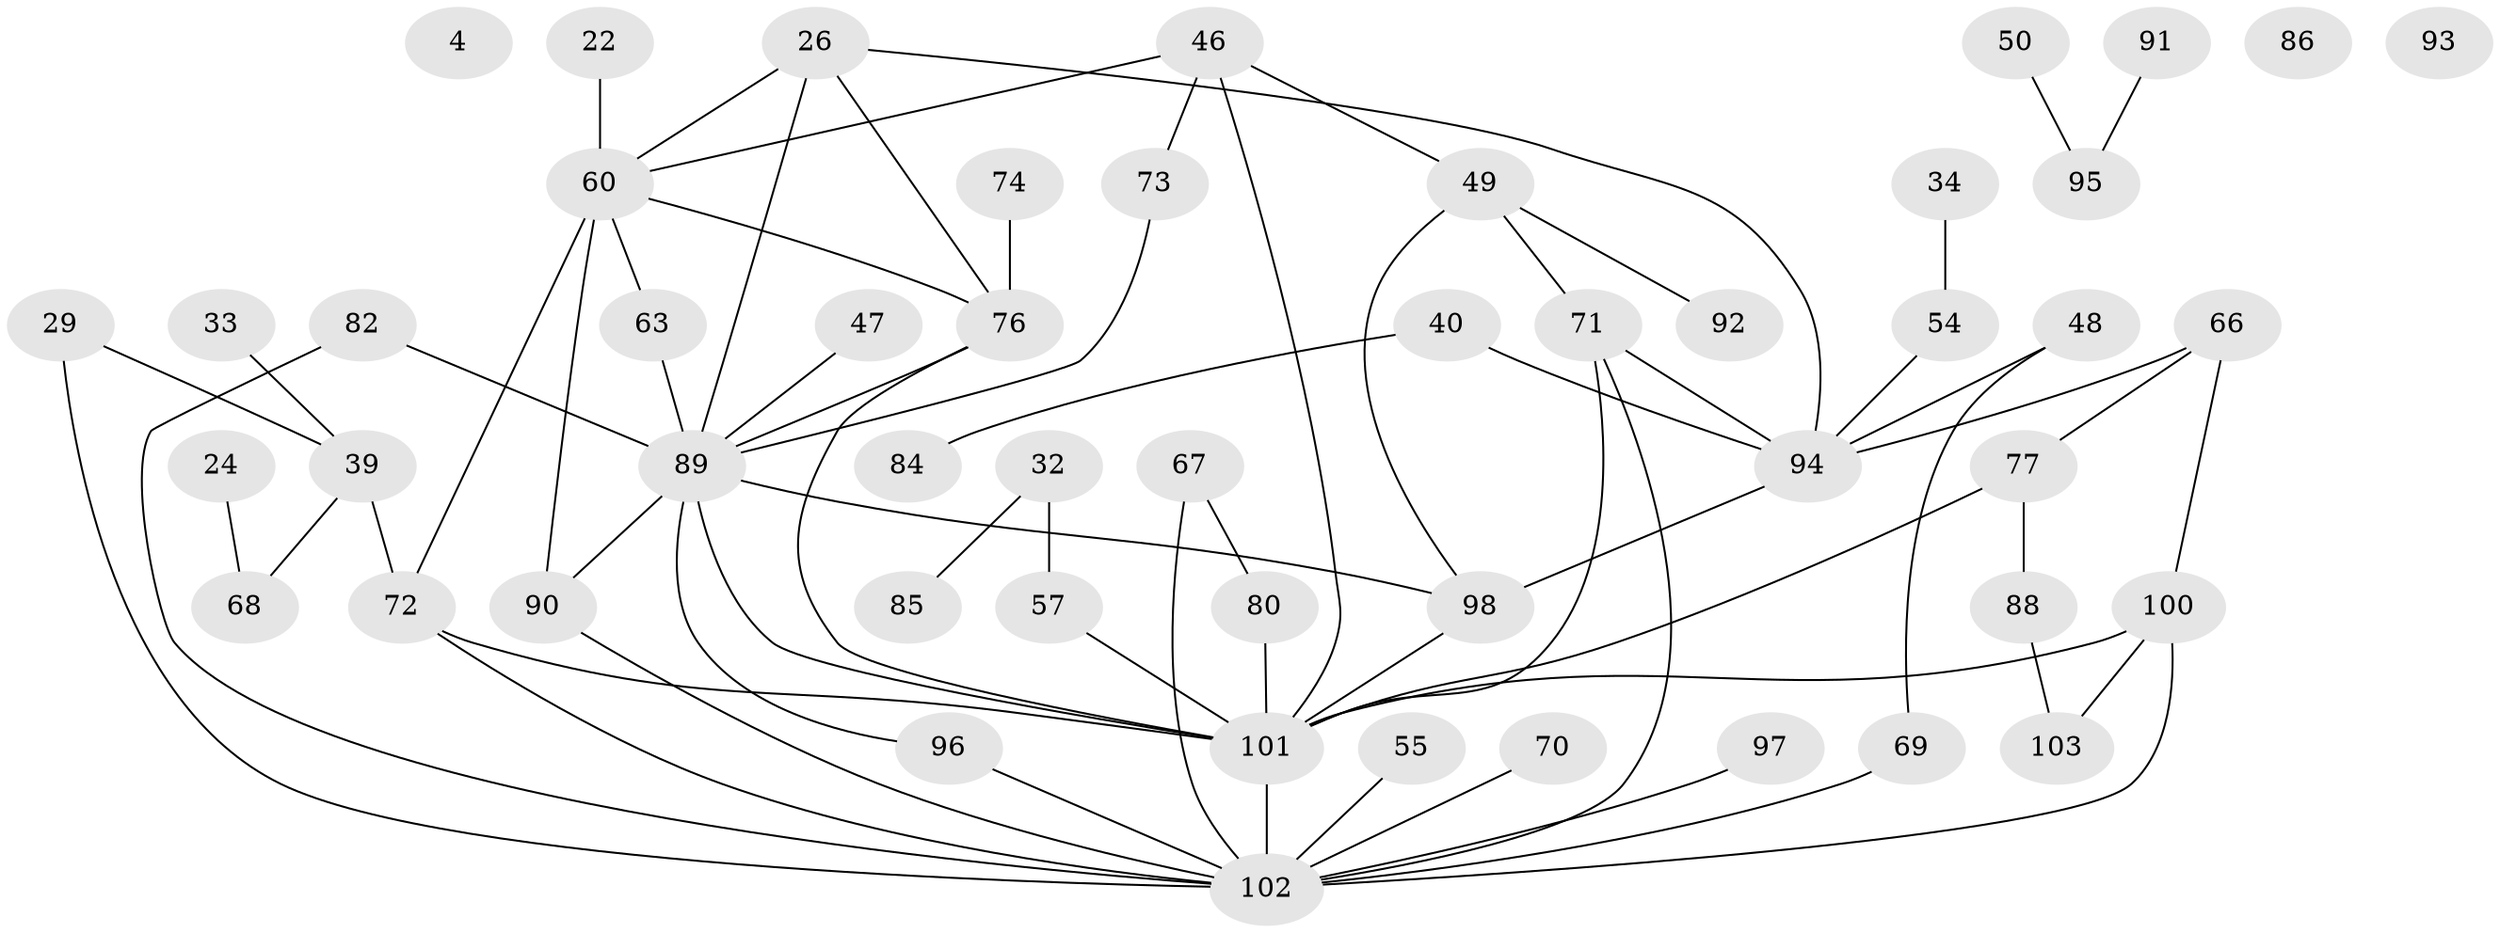 // original degree distribution, {5: 0.11650485436893204, 1: 0.21359223300970873, 3: 0.18446601941747573, 0: 0.02912621359223301, 7: 0.009708737864077669, 2: 0.2621359223300971, 4: 0.13592233009708737, 6: 0.04854368932038835}
// Generated by graph-tools (version 1.1) at 2025/39/03/09/25 04:39:46]
// undirected, 51 vertices, 71 edges
graph export_dot {
graph [start="1"]
  node [color=gray90,style=filled];
  4;
  22;
  24;
  26 [super="+11"];
  29;
  32;
  33;
  34;
  39;
  40;
  46;
  47;
  48 [super="+42"];
  49;
  50;
  54;
  55;
  57;
  60 [super="+31+41"];
  63 [super="+62"];
  66;
  67;
  68;
  69 [super="+2+38"];
  70;
  71 [super="+58"];
  72 [super="+8+59"];
  73;
  74;
  76 [super="+15+45"];
  77;
  80;
  82;
  84;
  85;
  86;
  88 [super="+3+87"];
  89 [super="+16+19+83"];
  90 [super="+14+18+61"];
  91;
  92;
  93;
  94 [super="+23+53"];
  95;
  96;
  97;
  98 [super="+25"];
  100 [super="+99"];
  101 [super="+75+78+79+65"];
  102 [super="+17+30+81+51"];
  103;
  22 -- 60;
  24 -- 68;
  26 -- 94;
  26 -- 89;
  26 -- 60;
  26 -- 76;
  29 -- 39;
  29 -- 102;
  32 -- 57;
  32 -- 85;
  33 -- 39;
  34 -- 54;
  39 -- 68;
  39 -- 72 [weight=2];
  40 -- 84;
  40 -- 94;
  46 -- 49;
  46 -- 73;
  46 -- 60;
  46 -- 101;
  47 -- 89;
  48 -- 69;
  48 -- 94;
  49 -- 71;
  49 -- 92;
  49 -- 98;
  50 -- 95;
  54 -- 94;
  55 -- 102;
  57 -- 101;
  60 -- 90 [weight=3];
  60 -- 72;
  60 -- 63;
  60 -- 76;
  63 -- 89;
  66 -- 77;
  66 -- 94 [weight=3];
  66 -- 100;
  67 -- 80;
  67 -- 102;
  69 -- 102;
  70 -- 102;
  71 -- 102 [weight=2];
  71 -- 101 [weight=2];
  71 -- 94;
  72 -- 101 [weight=2];
  72 -- 102 [weight=2];
  73 -- 89;
  74 -- 76;
  76 -- 89;
  76 -- 101;
  77 -- 88;
  77 -- 101 [weight=2];
  80 -- 101;
  82 -- 89;
  82 -- 102;
  88 -- 103;
  89 -- 98 [weight=2];
  89 -- 101 [weight=5];
  89 -- 96;
  89 -- 90 [weight=2];
  90 -- 102 [weight=2];
  91 -- 95;
  94 -- 98 [weight=2];
  96 -- 102;
  97 -- 102;
  98 -- 101;
  100 -- 103;
  100 -- 102;
  100 -- 101 [weight=2];
  101 -- 102 [weight=2];
}
